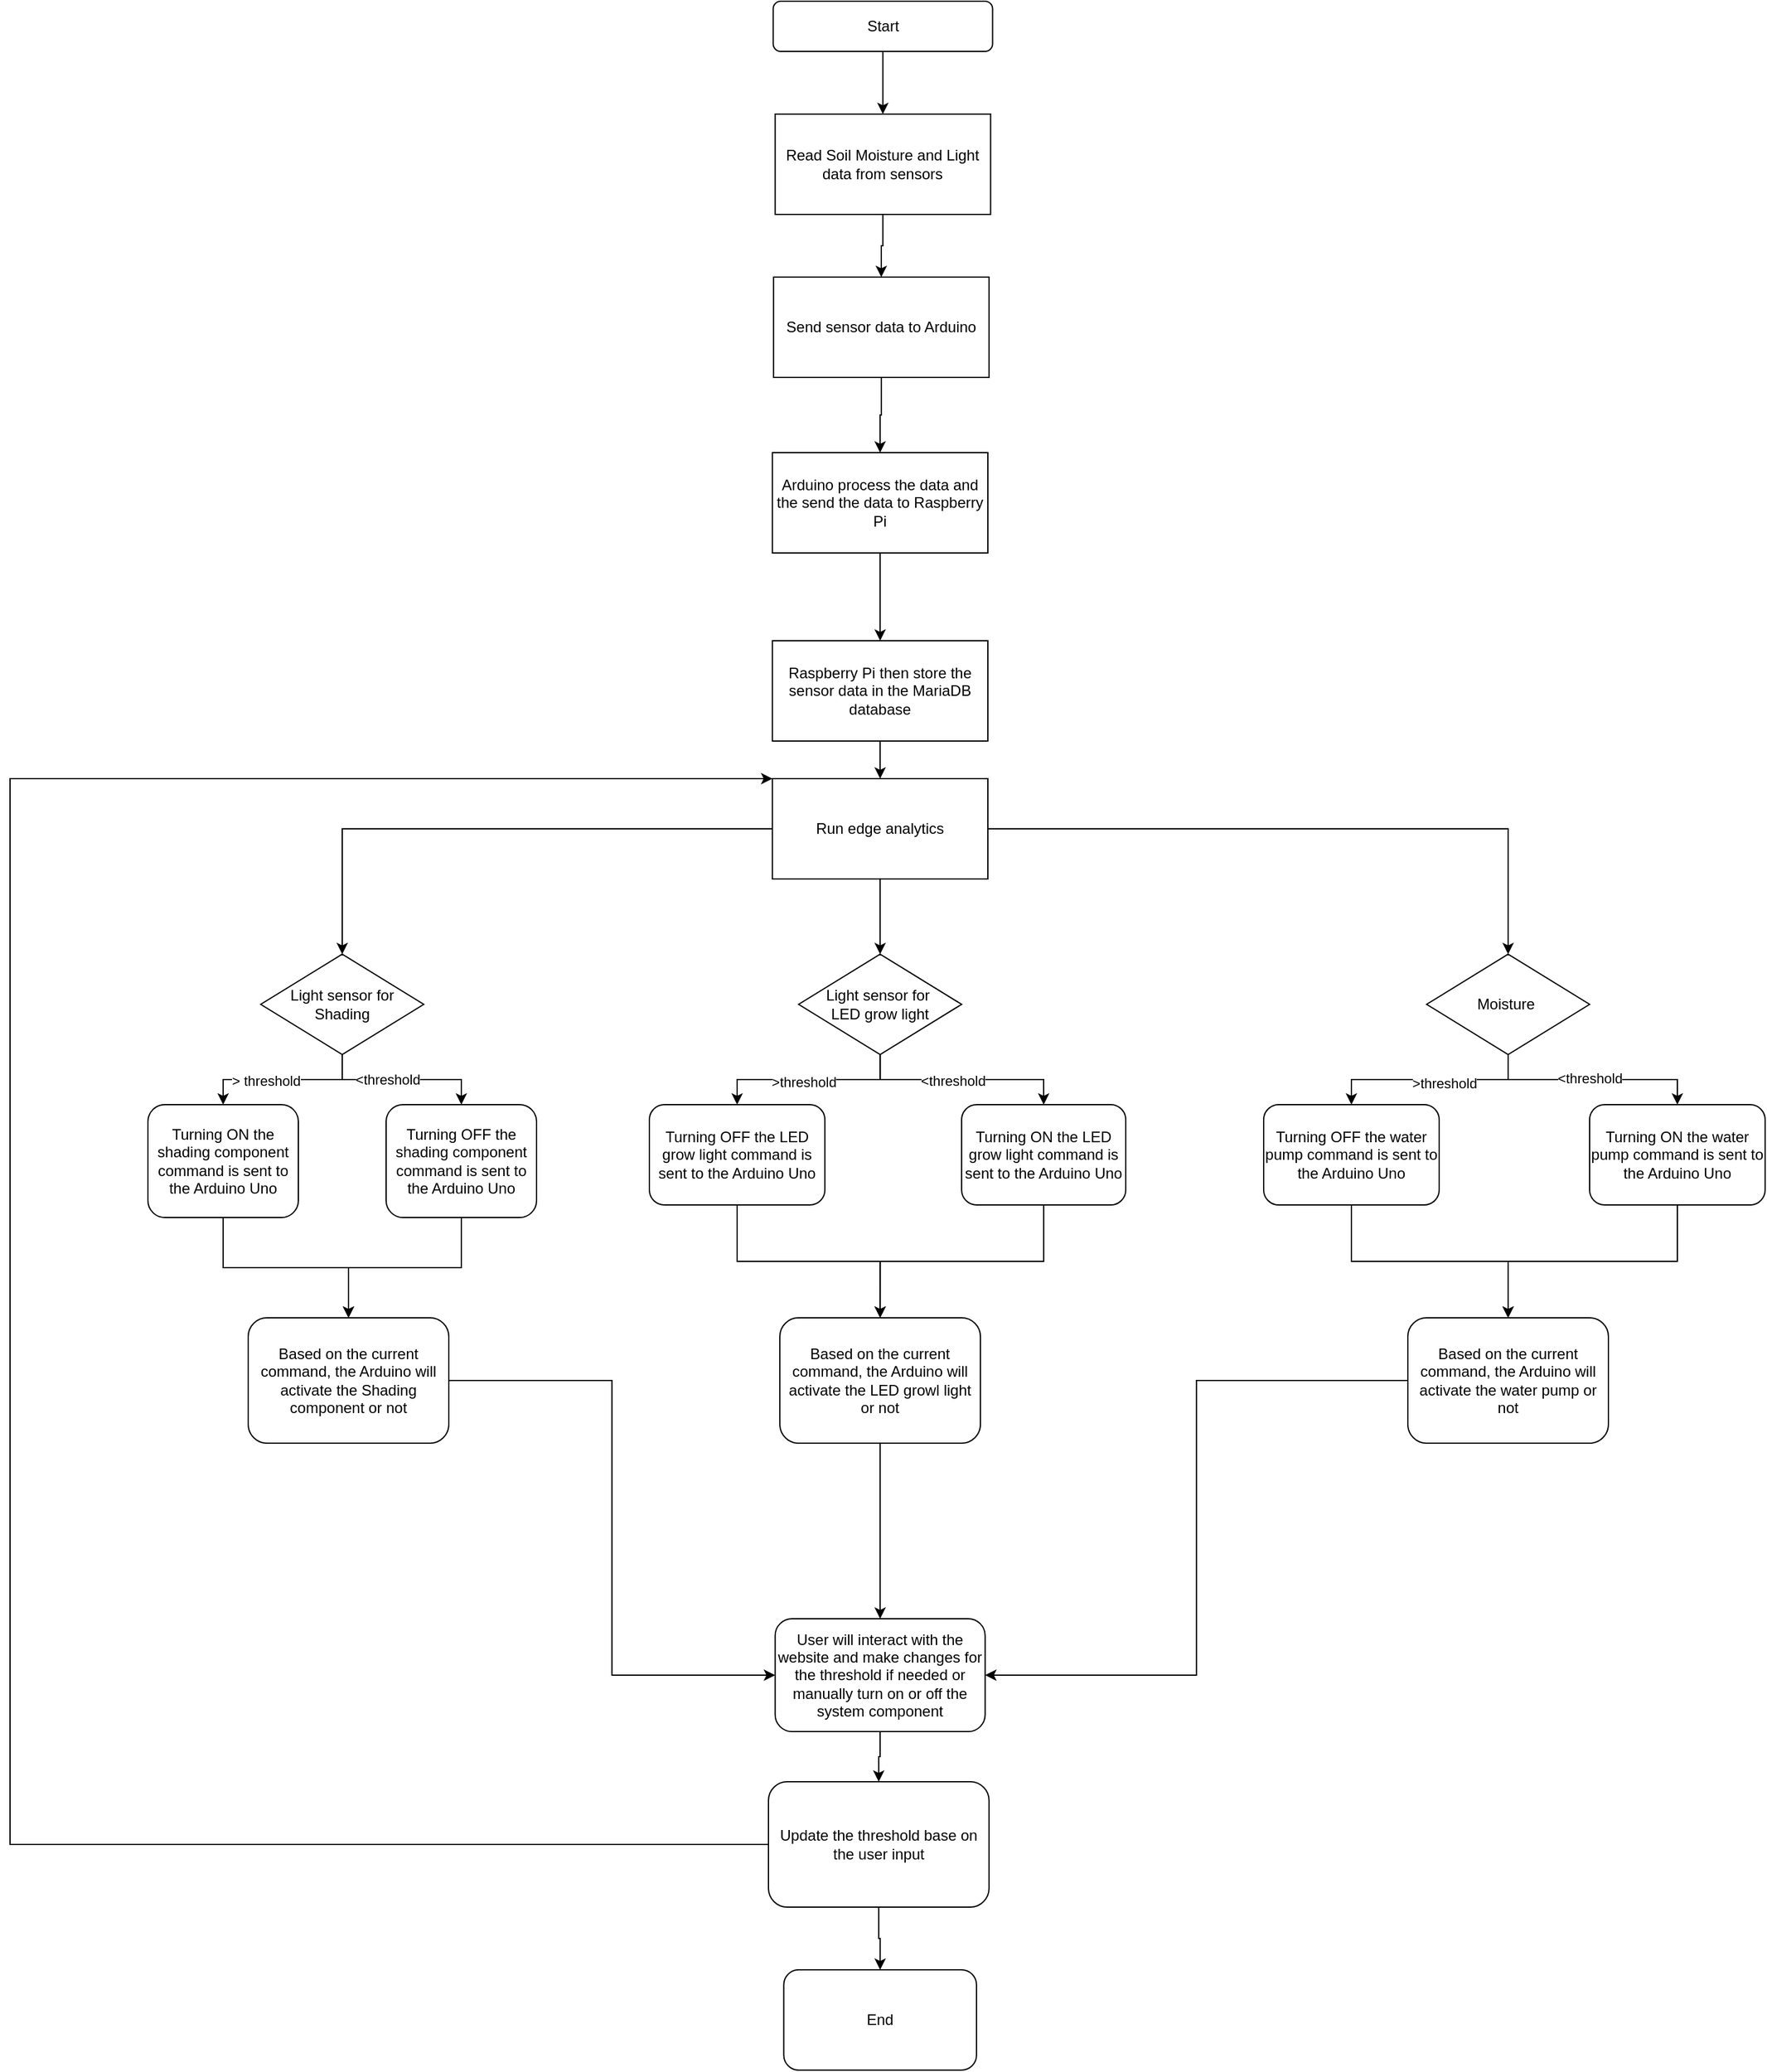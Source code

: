 <mxfile version="26.2.14">
  <diagram name="Page-1" id="Q-YkDZ6-7fJ2VUY5rFQ0">
    <mxGraphModel dx="2239" dy="1849" grid="1" gridSize="10" guides="1" tooltips="1" connect="1" arrows="1" fold="1" page="1" pageScale="1" pageWidth="850" pageHeight="1100" math="0" shadow="0">
      <root>
        <mxCell id="0" />
        <mxCell id="1" parent="0" />
        <mxCell id="9X45Gt24FHBRgwef6nvA-68" style="edgeStyle=orthogonalEdgeStyle;rounded=0;orthogonalLoop=1;jettySize=auto;html=1;entryX=0.5;entryY=0;entryDx=0;entryDy=0;" edge="1" parent="1" source="9X45Gt24FHBRgwef6nvA-13" target="9X45Gt24FHBRgwef6nvA-14">
          <mxGeometry relative="1" as="geometry" />
        </mxCell>
        <mxCell id="9X45Gt24FHBRgwef6nvA-13" value="Start" style="rounded=1;whiteSpace=wrap;html=1;" vertex="1" parent="1">
          <mxGeometry x="308.76" y="-120" width="175" height="40" as="geometry" />
        </mxCell>
        <mxCell id="9X45Gt24FHBRgwef6nvA-67" style="edgeStyle=orthogonalEdgeStyle;rounded=0;orthogonalLoop=1;jettySize=auto;html=1;entryX=0.5;entryY=0;entryDx=0;entryDy=0;" edge="1" parent="1" source="9X45Gt24FHBRgwef6nvA-14" target="9X45Gt24FHBRgwef6nvA-16">
          <mxGeometry relative="1" as="geometry" />
        </mxCell>
        <mxCell id="9X45Gt24FHBRgwef6nvA-14" value="Read Soil Moisture and Light data from sensors" style="rounded=0;whiteSpace=wrap;html=1;" vertex="1" parent="1">
          <mxGeometry x="310.32" y="-30" width="171.87" height="80" as="geometry" />
        </mxCell>
        <mxCell id="9X45Gt24FHBRgwef6nvA-66" style="edgeStyle=orthogonalEdgeStyle;rounded=0;orthogonalLoop=1;jettySize=auto;html=1;" edge="1" parent="1" source="9X45Gt24FHBRgwef6nvA-16" target="9X45Gt24FHBRgwef6nvA-17">
          <mxGeometry relative="1" as="geometry" />
        </mxCell>
        <mxCell id="9X45Gt24FHBRgwef6nvA-16" value="Send sensor data to Arduino&lt;span style=&quot;color: rgba(0, 0, 0, 0); font-family: monospace; font-size: 0px; text-align: start; text-wrap-mode: nowrap;&quot;&gt;%3CmxGraphModel%3E%3Croot%3E%3CmxCell%20id%3D%220%22%2F%3E%3CmxCell%20id%3D%221%22%20parent%3D%220%22%2F%3E%3CmxCell%20id%3D%222%22%20value%3D%22Read%20Soil%20Moisture%20and%20Light%20data%20from%20sensors%22%20style%3D%22rounded%3D0%3BwhiteSpace%3Dwrap%3Bhtml%3D1%3B%22%20vertex%3D%221%22%20parent%3D%221%22%3E%3CmxGeometry%20x%3D%22311.25%22%20y%3D%22120%22%20width%3D%22162.5%22%20height%3D%2280%22%20as%3D%22geometry%22%2F%3E%3C%2FmxCell%3E%3C%2Froot%3E%3C%2FmxGraphModel%3E&lt;/span&gt;" style="rounded=0;whiteSpace=wrap;html=1;" vertex="1" parent="1">
          <mxGeometry x="309.06" y="100" width="171.87" height="80" as="geometry" />
        </mxCell>
        <mxCell id="9X45Gt24FHBRgwef6nvA-65" style="edgeStyle=orthogonalEdgeStyle;rounded=0;orthogonalLoop=1;jettySize=auto;html=1;entryX=0.5;entryY=0;entryDx=0;entryDy=0;" edge="1" parent="1" source="9X45Gt24FHBRgwef6nvA-17" target="9X45Gt24FHBRgwef6nvA-18">
          <mxGeometry relative="1" as="geometry" />
        </mxCell>
        <mxCell id="9X45Gt24FHBRgwef6nvA-17" value="Arduino process the data and the send the data to Raspberry Pi" style="rounded=0;whiteSpace=wrap;html=1;" vertex="1" parent="1">
          <mxGeometry x="308.13" y="240" width="171.87" height="80" as="geometry" />
        </mxCell>
        <mxCell id="9X45Gt24FHBRgwef6nvA-64" style="edgeStyle=orthogonalEdgeStyle;rounded=0;orthogonalLoop=1;jettySize=auto;html=1;entryX=0.5;entryY=0;entryDx=0;entryDy=0;" edge="1" parent="1" source="9X45Gt24FHBRgwef6nvA-18" target="9X45Gt24FHBRgwef6nvA-19">
          <mxGeometry relative="1" as="geometry" />
        </mxCell>
        <mxCell id="9X45Gt24FHBRgwef6nvA-18" value="Raspberry Pi then store the sensor data in the MariaDB database" style="rounded=0;whiteSpace=wrap;html=1;" vertex="1" parent="1">
          <mxGeometry x="308.13" y="390" width="171.87" height="80" as="geometry" />
        </mxCell>
        <mxCell id="9X45Gt24FHBRgwef6nvA-31" style="edgeStyle=orthogonalEdgeStyle;rounded=0;orthogonalLoop=1;jettySize=auto;html=1;entryX=0.5;entryY=0;entryDx=0;entryDy=0;" edge="1" parent="1" source="9X45Gt24FHBRgwef6nvA-19" target="9X45Gt24FHBRgwef6nvA-20">
          <mxGeometry relative="1" as="geometry" />
        </mxCell>
        <mxCell id="9X45Gt24FHBRgwef6nvA-32" style="edgeStyle=orthogonalEdgeStyle;rounded=0;orthogonalLoop=1;jettySize=auto;html=1;entryX=0.5;entryY=0;entryDx=0;entryDy=0;" edge="1" parent="1" source="9X45Gt24FHBRgwef6nvA-19" target="9X45Gt24FHBRgwef6nvA-22">
          <mxGeometry relative="1" as="geometry" />
        </mxCell>
        <mxCell id="9X45Gt24FHBRgwef6nvA-33" style="edgeStyle=orthogonalEdgeStyle;rounded=0;orthogonalLoop=1;jettySize=auto;html=1;entryX=0.5;entryY=0;entryDx=0;entryDy=0;" edge="1" parent="1" source="9X45Gt24FHBRgwef6nvA-19" target="9X45Gt24FHBRgwef6nvA-21">
          <mxGeometry relative="1" as="geometry" />
        </mxCell>
        <mxCell id="9X45Gt24FHBRgwef6nvA-19" value="Run edge analytics" style="rounded=0;whiteSpace=wrap;html=1;" vertex="1" parent="1">
          <mxGeometry x="308.13" y="500" width="171.87" height="80" as="geometry" />
        </mxCell>
        <mxCell id="9X45Gt24FHBRgwef6nvA-29" style="edgeStyle=orthogonalEdgeStyle;rounded=0;orthogonalLoop=1;jettySize=auto;html=1;entryX=0.5;entryY=0;entryDx=0;entryDy=0;" edge="1" parent="1" source="9X45Gt24FHBRgwef6nvA-20" target="9X45Gt24FHBRgwef6nvA-23">
          <mxGeometry relative="1" as="geometry" />
        </mxCell>
        <mxCell id="9X45Gt24FHBRgwef6nvA-41" value="&amp;gt; threshold" style="edgeLabel;html=1;align=center;verticalAlign=middle;resizable=0;points=[];" vertex="1" connectable="0" parent="9X45Gt24FHBRgwef6nvA-29">
          <mxGeometry x="0.205" y="1" relative="1" as="geometry">
            <mxPoint as="offset" />
          </mxGeometry>
        </mxCell>
        <mxCell id="9X45Gt24FHBRgwef6nvA-30" style="edgeStyle=orthogonalEdgeStyle;rounded=0;orthogonalLoop=1;jettySize=auto;html=1;entryX=0.5;entryY=0;entryDx=0;entryDy=0;" edge="1" parent="1" source="9X45Gt24FHBRgwef6nvA-20" target="9X45Gt24FHBRgwef6nvA-24">
          <mxGeometry relative="1" as="geometry" />
        </mxCell>
        <mxCell id="9X45Gt24FHBRgwef6nvA-42" value="&amp;lt;threshold" style="edgeLabel;html=1;align=center;verticalAlign=middle;resizable=0;points=[];" vertex="1" connectable="0" parent="9X45Gt24FHBRgwef6nvA-30">
          <mxGeometry x="-0.169" relative="1" as="geometry">
            <mxPoint as="offset" />
          </mxGeometry>
        </mxCell>
        <mxCell id="9X45Gt24FHBRgwef6nvA-20" value="Light sensor for Shading" style="rhombus;whiteSpace=wrap;html=1;" vertex="1" parent="1">
          <mxGeometry x="-100" y="640" width="130" height="80" as="geometry" />
        </mxCell>
        <mxCell id="9X45Gt24FHBRgwef6nvA-39" style="edgeStyle=orthogonalEdgeStyle;rounded=0;orthogonalLoop=1;jettySize=auto;html=1;entryX=0.5;entryY=0;entryDx=0;entryDy=0;" edge="1" parent="1" source="9X45Gt24FHBRgwef6nvA-21" target="9X45Gt24FHBRgwef6nvA-27">
          <mxGeometry relative="1" as="geometry" />
        </mxCell>
        <mxCell id="9X45Gt24FHBRgwef6nvA-45" value="&amp;gt;threshold" style="edgeLabel;html=1;align=center;verticalAlign=middle;resizable=0;points=[];" vertex="1" connectable="0" parent="9X45Gt24FHBRgwef6nvA-39">
          <mxGeometry x="-0.136" y="3" relative="1" as="geometry">
            <mxPoint as="offset" />
          </mxGeometry>
        </mxCell>
        <mxCell id="9X45Gt24FHBRgwef6nvA-40" style="edgeStyle=orthogonalEdgeStyle;rounded=0;orthogonalLoop=1;jettySize=auto;html=1;entryX=0.5;entryY=0;entryDx=0;entryDy=0;" edge="1" parent="1" source="9X45Gt24FHBRgwef6nvA-21" target="9X45Gt24FHBRgwef6nvA-28">
          <mxGeometry relative="1" as="geometry" />
        </mxCell>
        <mxCell id="9X45Gt24FHBRgwef6nvA-46" value="&amp;lt;threshold" style="edgeLabel;html=1;align=center;verticalAlign=middle;resizable=0;points=[];" vertex="1" connectable="0" parent="9X45Gt24FHBRgwef6nvA-40">
          <mxGeometry x="-0.037" y="1" relative="1" as="geometry">
            <mxPoint as="offset" />
          </mxGeometry>
        </mxCell>
        <mxCell id="9X45Gt24FHBRgwef6nvA-21" value="Moisture&amp;nbsp;" style="rhombus;whiteSpace=wrap;html=1;" vertex="1" parent="1">
          <mxGeometry x="830" y="640" width="130" height="80" as="geometry" />
        </mxCell>
        <mxCell id="9X45Gt24FHBRgwef6nvA-37" style="edgeStyle=orthogonalEdgeStyle;rounded=0;orthogonalLoop=1;jettySize=auto;html=1;entryX=0.5;entryY=0;entryDx=0;entryDy=0;" edge="1" parent="1" source="9X45Gt24FHBRgwef6nvA-22" target="9X45Gt24FHBRgwef6nvA-25">
          <mxGeometry relative="1" as="geometry" />
        </mxCell>
        <mxCell id="9X45Gt24FHBRgwef6nvA-43" value="&amp;gt;threshold" style="edgeLabel;html=1;align=center;verticalAlign=middle;resizable=0;points=[];" vertex="1" connectable="0" parent="9X45Gt24FHBRgwef6nvA-37">
          <mxGeometry x="0.052" y="2" relative="1" as="geometry">
            <mxPoint as="offset" />
          </mxGeometry>
        </mxCell>
        <mxCell id="9X45Gt24FHBRgwef6nvA-38" style="edgeStyle=orthogonalEdgeStyle;rounded=0;orthogonalLoop=1;jettySize=auto;html=1;entryX=0.5;entryY=0;entryDx=0;entryDy=0;" edge="1" parent="1" source="9X45Gt24FHBRgwef6nvA-22" target="9X45Gt24FHBRgwef6nvA-26">
          <mxGeometry relative="1" as="geometry" />
        </mxCell>
        <mxCell id="9X45Gt24FHBRgwef6nvA-44" value="&amp;lt;threshold" style="edgeLabel;html=1;align=center;verticalAlign=middle;resizable=0;points=[];" vertex="1" connectable="0" parent="9X45Gt24FHBRgwef6nvA-38">
          <mxGeometry x="-0.092" y="-1" relative="1" as="geometry">
            <mxPoint as="offset" />
          </mxGeometry>
        </mxCell>
        <mxCell id="9X45Gt24FHBRgwef6nvA-22" value="Light sensor for&amp;nbsp;&lt;div&gt;LED grow light&lt;/div&gt;" style="rhombus;whiteSpace=wrap;html=1;" vertex="1" parent="1">
          <mxGeometry x="329.07" y="640" width="130" height="80" as="geometry" />
        </mxCell>
        <mxCell id="9X45Gt24FHBRgwef6nvA-50" style="edgeStyle=orthogonalEdgeStyle;rounded=0;orthogonalLoop=1;jettySize=auto;html=1;entryX=0.5;entryY=0;entryDx=0;entryDy=0;" edge="1" parent="1" source="9X45Gt24FHBRgwef6nvA-23" target="9X45Gt24FHBRgwef6nvA-47">
          <mxGeometry relative="1" as="geometry" />
        </mxCell>
        <mxCell id="9X45Gt24FHBRgwef6nvA-23" value="Turning ON the shading component command is sent to the Arduino Uno" style="rounded=1;whiteSpace=wrap;html=1;" vertex="1" parent="1">
          <mxGeometry x="-190" y="760" width="120" height="90" as="geometry" />
        </mxCell>
        <mxCell id="9X45Gt24FHBRgwef6nvA-52" style="edgeStyle=orthogonalEdgeStyle;rounded=0;orthogonalLoop=1;jettySize=auto;html=1;entryX=0.5;entryY=0;entryDx=0;entryDy=0;" edge="1" parent="1" source="9X45Gt24FHBRgwef6nvA-24" target="9X45Gt24FHBRgwef6nvA-47">
          <mxGeometry relative="1" as="geometry" />
        </mxCell>
        <mxCell id="9X45Gt24FHBRgwef6nvA-24" value="Turning OFF the shading component command is sent to the Arduino Uno" style="rounded=1;whiteSpace=wrap;html=1;" vertex="1" parent="1">
          <mxGeometry y="760" width="120" height="90" as="geometry" />
        </mxCell>
        <mxCell id="9X45Gt24FHBRgwef6nvA-53" style="edgeStyle=orthogonalEdgeStyle;rounded=0;orthogonalLoop=1;jettySize=auto;html=1;entryX=0.5;entryY=0;entryDx=0;entryDy=0;" edge="1" parent="1" source="9X45Gt24FHBRgwef6nvA-25" target="9X45Gt24FHBRgwef6nvA-48">
          <mxGeometry relative="1" as="geometry" />
        </mxCell>
        <mxCell id="9X45Gt24FHBRgwef6nvA-25" value="Turning OFF the LED grow light command is sent to the Arduino Uno" style="rounded=1;whiteSpace=wrap;html=1;" vertex="1" parent="1">
          <mxGeometry x="210" y="760" width="140" height="80" as="geometry" />
        </mxCell>
        <mxCell id="9X45Gt24FHBRgwef6nvA-54" style="edgeStyle=orthogonalEdgeStyle;rounded=0;orthogonalLoop=1;jettySize=auto;html=1;entryX=0.5;entryY=0;entryDx=0;entryDy=0;" edge="1" parent="1" source="9X45Gt24FHBRgwef6nvA-26" target="9X45Gt24FHBRgwef6nvA-48">
          <mxGeometry relative="1" as="geometry" />
        </mxCell>
        <mxCell id="9X45Gt24FHBRgwef6nvA-26" value="Turning ON the LED grow light command is sent to the Arduino Uno" style="rounded=1;whiteSpace=wrap;html=1;" vertex="1" parent="1">
          <mxGeometry x="459.07" y="760" width="130.93" height="80" as="geometry" />
        </mxCell>
        <mxCell id="9X45Gt24FHBRgwef6nvA-55" style="edgeStyle=orthogonalEdgeStyle;rounded=0;orthogonalLoop=1;jettySize=auto;html=1;entryX=0.5;entryY=0;entryDx=0;entryDy=0;" edge="1" parent="1" source="9X45Gt24FHBRgwef6nvA-27" target="9X45Gt24FHBRgwef6nvA-49">
          <mxGeometry relative="1" as="geometry" />
        </mxCell>
        <mxCell id="9X45Gt24FHBRgwef6nvA-27" value="Turning OFF the water pump command is sent to the Arduino Uno" style="rounded=1;whiteSpace=wrap;html=1;" vertex="1" parent="1">
          <mxGeometry x="700" y="760" width="140" height="80" as="geometry" />
        </mxCell>
        <mxCell id="9X45Gt24FHBRgwef6nvA-56" style="edgeStyle=orthogonalEdgeStyle;rounded=0;orthogonalLoop=1;jettySize=auto;html=1;entryX=0.5;entryY=0;entryDx=0;entryDy=0;" edge="1" parent="1" source="9X45Gt24FHBRgwef6nvA-28" target="9X45Gt24FHBRgwef6nvA-49">
          <mxGeometry relative="1" as="geometry" />
        </mxCell>
        <mxCell id="9X45Gt24FHBRgwef6nvA-28" value="Turning ON the water pump command is sent to the Arduino Uno" style="rounded=1;whiteSpace=wrap;html=1;" vertex="1" parent="1">
          <mxGeometry x="960" y="760" width="140" height="80" as="geometry" />
        </mxCell>
        <mxCell id="9X45Gt24FHBRgwef6nvA-59" style="edgeStyle=orthogonalEdgeStyle;rounded=0;orthogonalLoop=1;jettySize=auto;html=1;entryX=0;entryY=0.5;entryDx=0;entryDy=0;" edge="1" parent="1" source="9X45Gt24FHBRgwef6nvA-47" target="9X45Gt24FHBRgwef6nvA-57">
          <mxGeometry relative="1" as="geometry" />
        </mxCell>
        <mxCell id="9X45Gt24FHBRgwef6nvA-47" value="Based on the current command, the Arduino will activate the Shading component or not" style="rounded=1;whiteSpace=wrap;html=1;" vertex="1" parent="1">
          <mxGeometry x="-110" y="930" width="160" height="100" as="geometry" />
        </mxCell>
        <mxCell id="9X45Gt24FHBRgwef6nvA-58" style="edgeStyle=orthogonalEdgeStyle;rounded=0;orthogonalLoop=1;jettySize=auto;html=1;entryX=0.5;entryY=0;entryDx=0;entryDy=0;" edge="1" parent="1" source="9X45Gt24FHBRgwef6nvA-48" target="9X45Gt24FHBRgwef6nvA-57">
          <mxGeometry relative="1" as="geometry" />
        </mxCell>
        <mxCell id="9X45Gt24FHBRgwef6nvA-48" value="Based on the current command, the Arduino will activate the LED growl light or not" style="rounded=1;whiteSpace=wrap;html=1;" vertex="1" parent="1">
          <mxGeometry x="314.07" y="930" width="160" height="100" as="geometry" />
        </mxCell>
        <mxCell id="9X45Gt24FHBRgwef6nvA-60" style="edgeStyle=orthogonalEdgeStyle;rounded=0;orthogonalLoop=1;jettySize=auto;html=1;entryX=1;entryY=0.5;entryDx=0;entryDy=0;" edge="1" parent="1" source="9X45Gt24FHBRgwef6nvA-49" target="9X45Gt24FHBRgwef6nvA-57">
          <mxGeometry relative="1" as="geometry" />
        </mxCell>
        <mxCell id="9X45Gt24FHBRgwef6nvA-49" value="Based on the current command, the Arduino will activate the water pump or not" style="rounded=1;whiteSpace=wrap;html=1;" vertex="1" parent="1">
          <mxGeometry x="815" y="930" width="160" height="100" as="geometry" />
        </mxCell>
        <mxCell id="9X45Gt24FHBRgwef6nvA-61" style="edgeStyle=orthogonalEdgeStyle;rounded=0;orthogonalLoop=1;jettySize=auto;html=1;" edge="1" parent="1" source="9X45Gt24FHBRgwef6nvA-57" target="9X45Gt24FHBRgwef6nvA-62">
          <mxGeometry relative="1" as="geometry">
            <mxPoint x="394.07" y="1330" as="targetPoint" />
          </mxGeometry>
        </mxCell>
        <mxCell id="9X45Gt24FHBRgwef6nvA-57" value="User will interact with the website and make changes for the threshold if needed or manually turn on or off the system component" style="rounded=1;whiteSpace=wrap;html=1;" vertex="1" parent="1">
          <mxGeometry x="310.32" y="1170" width="167.5" height="90" as="geometry" />
        </mxCell>
        <mxCell id="9X45Gt24FHBRgwef6nvA-70" style="edgeStyle=orthogonalEdgeStyle;rounded=0;orthogonalLoop=1;jettySize=auto;html=1;entryX=0;entryY=0;entryDx=0;entryDy=0;" edge="1" parent="1" source="9X45Gt24FHBRgwef6nvA-62" target="9X45Gt24FHBRgwef6nvA-19">
          <mxGeometry relative="1" as="geometry">
            <mxPoint x="-40" y="500" as="targetPoint" />
            <Array as="points">
              <mxPoint x="-300" y="1350" />
              <mxPoint x="-300" y="500" />
            </Array>
          </mxGeometry>
        </mxCell>
        <mxCell id="9X45Gt24FHBRgwef6nvA-72" style="edgeStyle=orthogonalEdgeStyle;rounded=0;orthogonalLoop=1;jettySize=auto;html=1;entryX=0.5;entryY=0;entryDx=0;entryDy=0;" edge="1" parent="1" source="9X45Gt24FHBRgwef6nvA-62" target="9X45Gt24FHBRgwef6nvA-71">
          <mxGeometry relative="1" as="geometry" />
        </mxCell>
        <mxCell id="9X45Gt24FHBRgwef6nvA-62" value="Update the threshold base on the user input" style="rounded=1;whiteSpace=wrap;html=1;" vertex="1" parent="1">
          <mxGeometry x="305" y="1300" width="175.93" height="100" as="geometry" />
        </mxCell>
        <mxCell id="9X45Gt24FHBRgwef6nvA-71" value="End" style="rounded=1;whiteSpace=wrap;html=1;" vertex="1" parent="1">
          <mxGeometry x="317.2" y="1450" width="153.74" height="80" as="geometry" />
        </mxCell>
      </root>
    </mxGraphModel>
  </diagram>
</mxfile>
